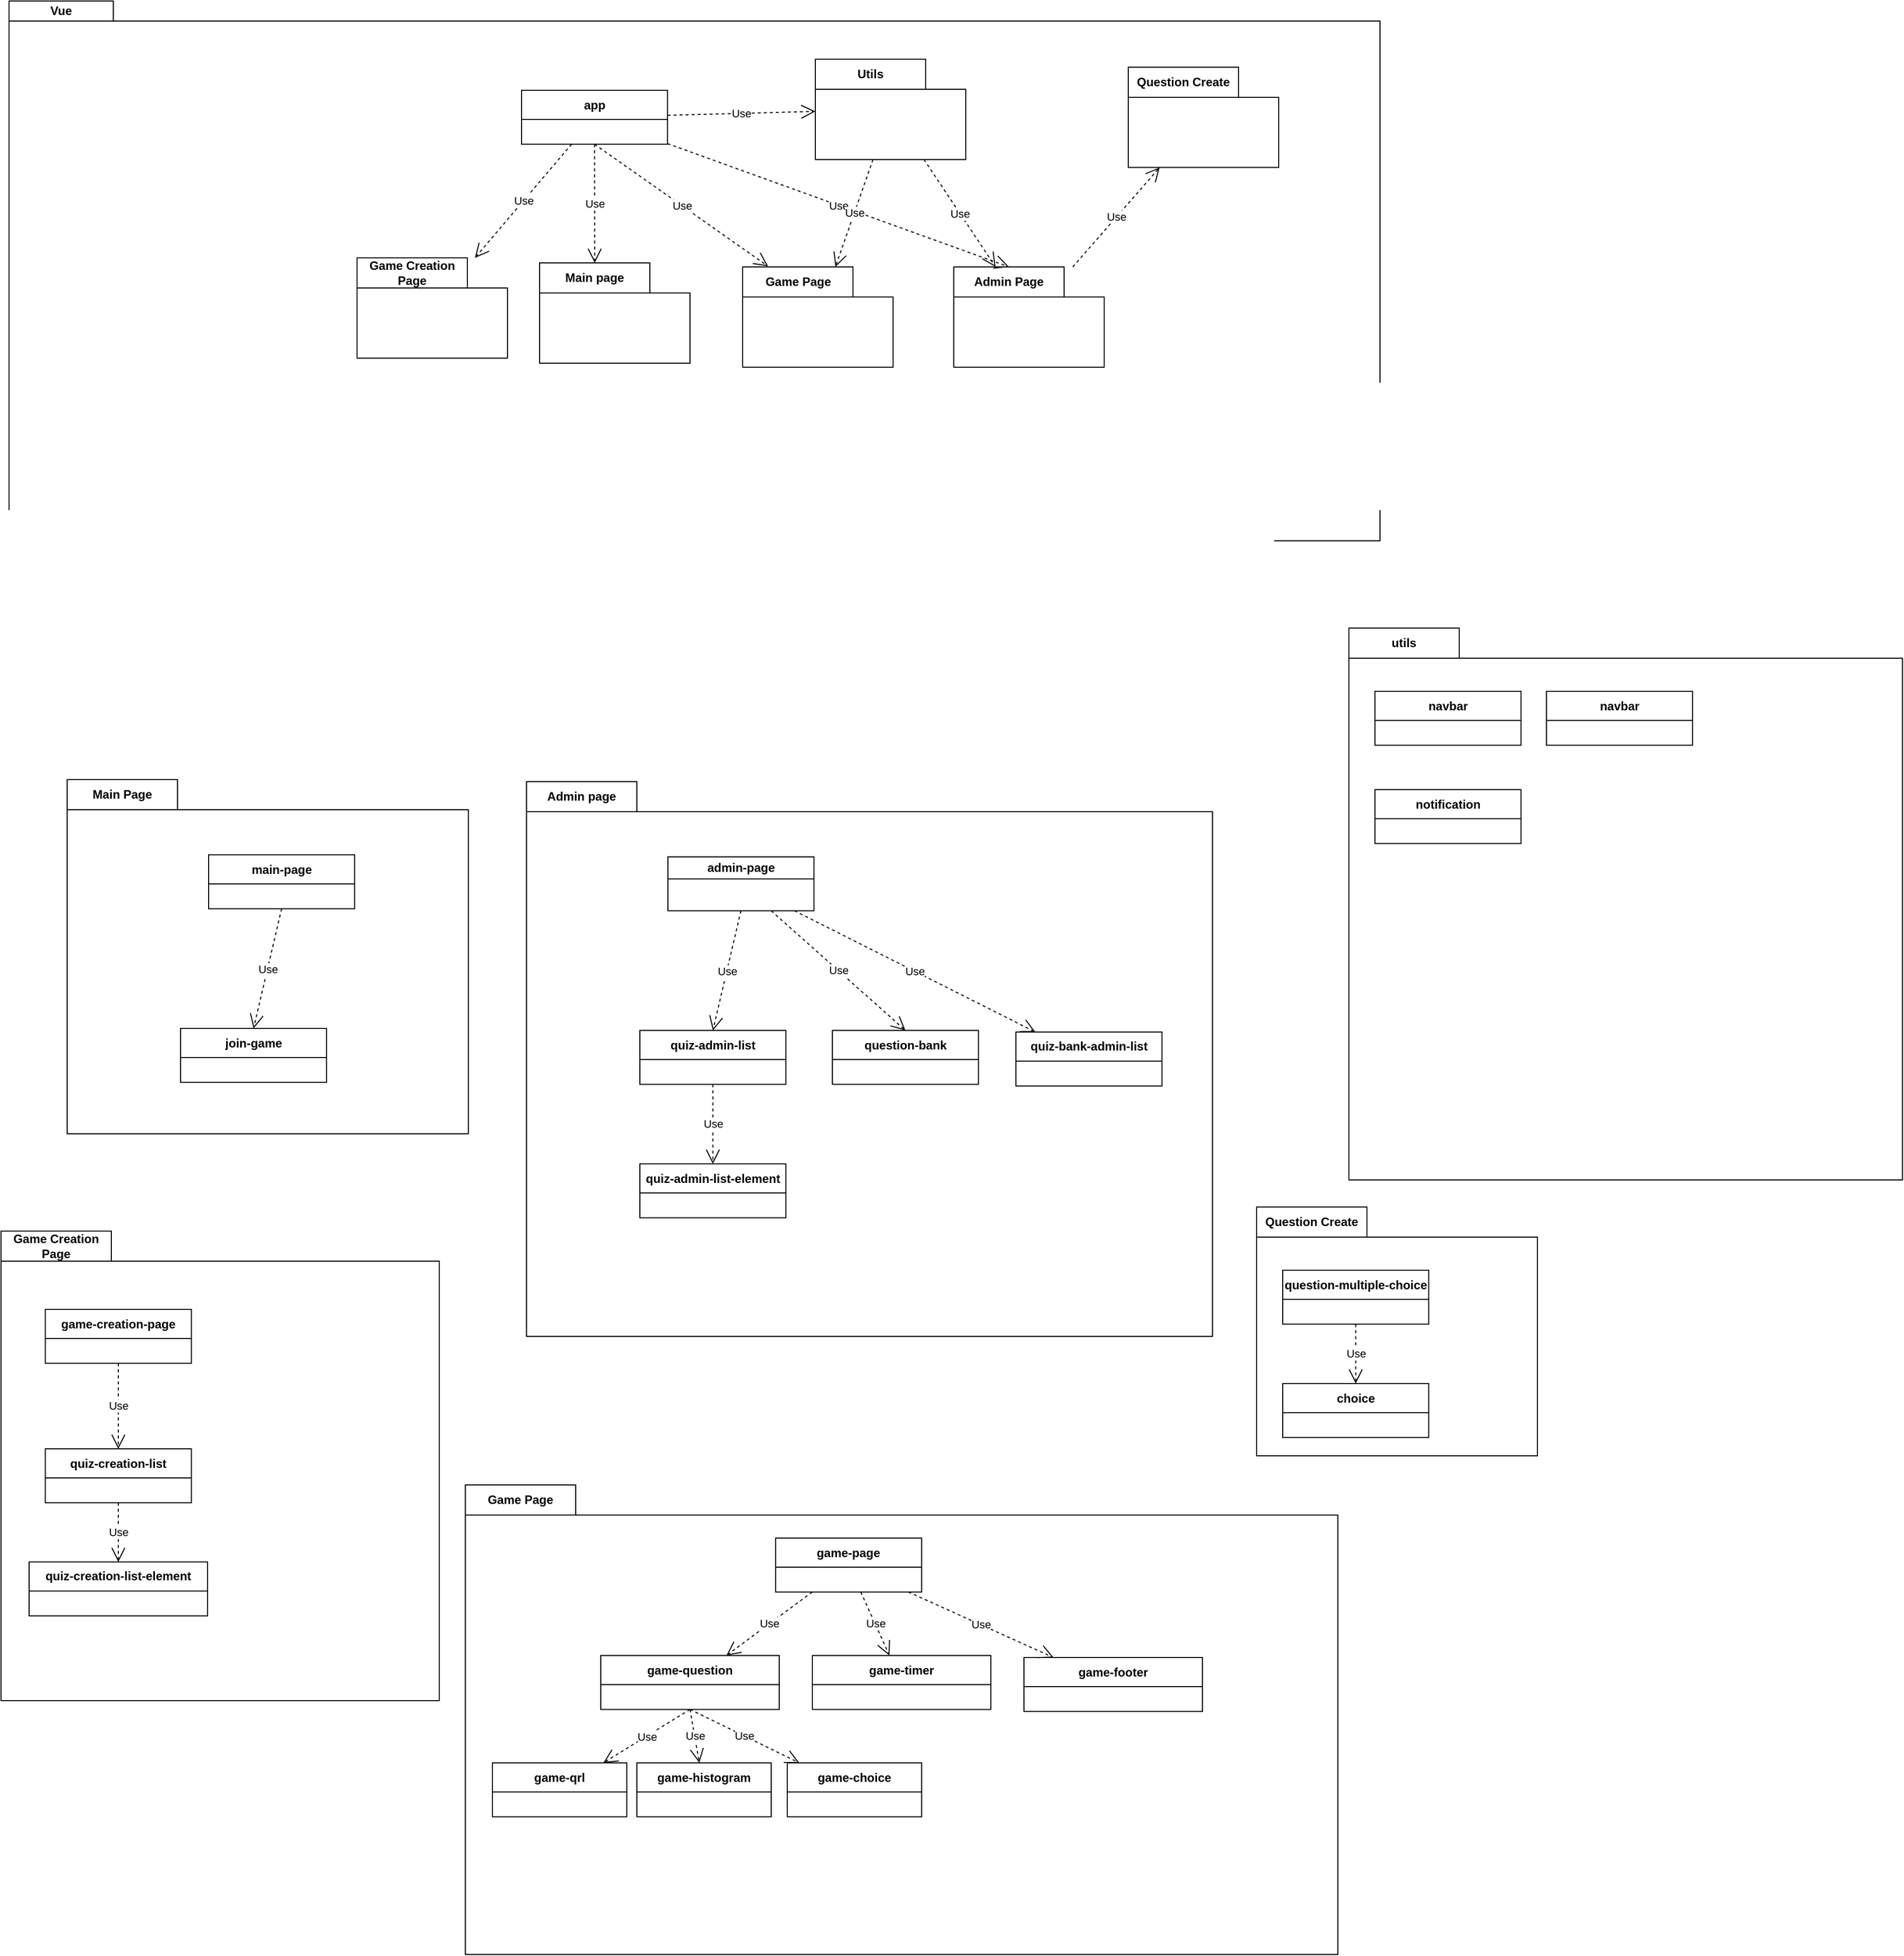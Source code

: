 <mxfile version="26.0.7">
  <diagram name="Page-1" id="VTYZQ3nmU_APvNgn6u0N">
    <mxGraphModel dx="2269" dy="1274" grid="0" gridSize="10" guides="1" tooltips="1" connect="1" arrows="1" fold="1" page="1" pageScale="1" pageWidth="5000" pageHeight="5000" math="0" shadow="0">
      <root>
        <mxCell id="0" />
        <mxCell id="1" parent="0" />
        <mxCell id="GFmlvdIAoADpp2P9gEfs-1" value="Vue" style="shape=folder;fontStyle=1;tabWidth=104;tabHeight=20;tabPosition=left;html=1;boundedLbl=1;labelInHeader=1;container=1;collapsible=0;whiteSpace=wrap;strokeColor=default;recursiveResize=0;" vertex="1" parent="1">
          <mxGeometry x="13" y="294" width="1367" height="538" as="geometry" />
        </mxCell>
        <mxCell id="GFmlvdIAoADpp2P9gEfs-47" value="Main page" style="shape=folder;fontStyle=1;tabWidth=110;tabHeight=30;tabPosition=left;html=1;boundedLbl=1;labelInHeader=1;container=1;collapsible=0;whiteSpace=wrap;" vertex="1" parent="GFmlvdIAoADpp2P9gEfs-1">
          <mxGeometry x="529" y="261" width="150" height="100" as="geometry" />
        </mxCell>
        <mxCell id="GFmlvdIAoADpp2P9gEfs-48" value="" style="html=1;strokeColor=none;resizeWidth=1;resizeHeight=1;fillColor=none;part=1;connectable=0;allowArrows=0;deletable=0;whiteSpace=wrap;" vertex="1" parent="GFmlvdIAoADpp2P9gEfs-47">
          <mxGeometry width="150" height="70" relative="1" as="geometry">
            <mxPoint y="30" as="offset" />
          </mxGeometry>
        </mxCell>
        <mxCell id="GFmlvdIAoADpp2P9gEfs-49" value="Admin Page" style="shape=folder;fontStyle=1;tabWidth=110;tabHeight=30;tabPosition=left;html=1;boundedLbl=1;labelInHeader=1;container=1;collapsible=0;whiteSpace=wrap;" vertex="1" parent="GFmlvdIAoADpp2P9gEfs-1">
          <mxGeometry x="942" y="265" width="150" height="100" as="geometry" />
        </mxCell>
        <mxCell id="GFmlvdIAoADpp2P9gEfs-50" value="" style="html=1;strokeColor=none;resizeWidth=1;resizeHeight=1;fillColor=none;part=1;connectable=0;allowArrows=0;deletable=0;whiteSpace=wrap;" vertex="1" parent="GFmlvdIAoADpp2P9gEfs-49">
          <mxGeometry width="150" height="70" relative="1" as="geometry">
            <mxPoint y="30" as="offset" />
          </mxGeometry>
        </mxCell>
        <mxCell id="GFmlvdIAoADpp2P9gEfs-56" value="app" style="swimlane;fontStyle=1;align=center;verticalAlign=middle;childLayout=stackLayout;horizontal=1;startSize=29;horizontalStack=0;resizeParent=1;resizeParentMax=0;resizeLast=0;collapsible=0;marginBottom=0;html=1;whiteSpace=wrap;" vertex="1" parent="GFmlvdIAoADpp2P9gEfs-1">
          <mxGeometry x="511" y="89" width="145.62" height="53.74" as="geometry" />
        </mxCell>
        <mxCell id="GFmlvdIAoADpp2P9gEfs-66" value="Use" style="endArrow=open;endSize=12;dashed=1;html=1;rounded=0;exitX=0.5;exitY=1;exitDx=0;exitDy=0;entryX=0;entryY=0;entryDx=55;entryDy=0;entryPerimeter=0;" edge="1" parent="GFmlvdIAoADpp2P9gEfs-1" source="GFmlvdIAoADpp2P9gEfs-56" target="GFmlvdIAoADpp2P9gEfs-47">
          <mxGeometry width="160" relative="1" as="geometry">
            <mxPoint x="361" y="341" as="sourcePoint" />
            <mxPoint x="521" y="341" as="targetPoint" />
          </mxGeometry>
        </mxCell>
        <mxCell id="GFmlvdIAoADpp2P9gEfs-68" value="Use" style="endArrow=open;endSize=12;dashed=1;html=1;rounded=0;entryX=0;entryY=0;entryDx=55;entryDy=0;entryPerimeter=0;" edge="1" parent="GFmlvdIAoADpp2P9gEfs-1" source="GFmlvdIAoADpp2P9gEfs-56" target="GFmlvdIAoADpp2P9gEfs-49">
          <mxGeometry width="160" relative="1" as="geometry">
            <mxPoint x="585" y="144" as="sourcePoint" />
            <mxPoint x="825" y="275" as="targetPoint" />
          </mxGeometry>
        </mxCell>
        <mxCell id="GFmlvdIAoADpp2P9gEfs-82" value="Utils" style="shape=folder;fontStyle=1;tabWidth=110;tabHeight=30;tabPosition=left;html=1;boundedLbl=1;labelInHeader=1;container=1;collapsible=0;whiteSpace=wrap;" vertex="1" parent="GFmlvdIAoADpp2P9gEfs-1">
          <mxGeometry x="804" y="58" width="150" height="100" as="geometry" />
        </mxCell>
        <mxCell id="GFmlvdIAoADpp2P9gEfs-83" value="" style="html=1;strokeColor=none;resizeWidth=1;resizeHeight=1;fillColor=none;part=1;connectable=0;allowArrows=0;deletable=0;whiteSpace=wrap;" vertex="1" parent="GFmlvdIAoADpp2P9gEfs-82">
          <mxGeometry width="150" height="70" relative="1" as="geometry">
            <mxPoint y="30" as="offset" />
          </mxGeometry>
        </mxCell>
        <mxCell id="GFmlvdIAoADpp2P9gEfs-87" value="Use" style="endArrow=open;endSize=12;dashed=1;html=1;rounded=0;" edge="1" parent="GFmlvdIAoADpp2P9gEfs-1" source="GFmlvdIAoADpp2P9gEfs-56" target="GFmlvdIAoADpp2P9gEfs-82">
          <mxGeometry width="160" relative="1" as="geometry">
            <mxPoint x="825" y="141" as="sourcePoint" />
            <mxPoint x="1165" y="264" as="targetPoint" />
          </mxGeometry>
        </mxCell>
        <mxCell id="GFmlvdIAoADpp2P9gEfs-88" value="Use" style="endArrow=open;endSize=12;dashed=1;html=1;rounded=0;" edge="1" parent="GFmlvdIAoADpp2P9gEfs-1" source="GFmlvdIAoADpp2P9gEfs-82" target="GFmlvdIAoADpp2P9gEfs-49">
          <mxGeometry width="160" relative="1" as="geometry">
            <mxPoint x="1160" y="207" as="sourcePoint" />
            <mxPoint x="1395" y="213" as="targetPoint" />
          </mxGeometry>
        </mxCell>
        <mxCell id="GFmlvdIAoADpp2P9gEfs-90" value="Question Create" style="shape=folder;fontStyle=1;tabWidth=110;tabHeight=30;tabPosition=left;html=1;boundedLbl=1;labelInHeader=1;container=1;collapsible=0;whiteSpace=wrap;" vertex="1" parent="GFmlvdIAoADpp2P9gEfs-1">
          <mxGeometry x="1116" y="66" width="150" height="99.87" as="geometry" />
        </mxCell>
        <mxCell id="GFmlvdIAoADpp2P9gEfs-91" value="" style="html=1;strokeColor=none;resizeWidth=1;resizeHeight=1;fillColor=none;part=1;connectable=0;allowArrows=0;deletable=0;whiteSpace=wrap;" vertex="1" parent="GFmlvdIAoADpp2P9gEfs-90">
          <mxGeometry width="150" height="69.909" relative="1" as="geometry">
            <mxPoint y="30" as="offset" />
          </mxGeometry>
        </mxCell>
        <mxCell id="GFmlvdIAoADpp2P9gEfs-92" value="Use" style="endArrow=open;endSize=12;dashed=1;html=1;rounded=0;" edge="1" parent="GFmlvdIAoADpp2P9gEfs-1" source="GFmlvdIAoADpp2P9gEfs-49" target="GFmlvdIAoADpp2P9gEfs-90">
          <mxGeometry width="160" relative="1" as="geometry">
            <mxPoint x="922" y="168" as="sourcePoint" />
            <mxPoint x="994" y="275" as="targetPoint" />
          </mxGeometry>
        </mxCell>
        <mxCell id="GFmlvdIAoADpp2P9gEfs-101" value="Game Creation Page" style="shape=folder;fontStyle=1;tabWidth=110;tabHeight=30;tabPosition=left;html=1;boundedLbl=1;labelInHeader=1;container=1;collapsible=0;whiteSpace=wrap;" vertex="1" parent="GFmlvdIAoADpp2P9gEfs-1">
          <mxGeometry x="347" y="256" width="150" height="100" as="geometry" />
        </mxCell>
        <mxCell id="GFmlvdIAoADpp2P9gEfs-102" value="" style="html=1;strokeColor=none;resizeWidth=1;resizeHeight=1;fillColor=none;part=1;connectable=0;allowArrows=0;deletable=0;whiteSpace=wrap;" vertex="1" parent="GFmlvdIAoADpp2P9gEfs-101">
          <mxGeometry width="150" height="70" relative="1" as="geometry">
            <mxPoint y="30" as="offset" />
          </mxGeometry>
        </mxCell>
        <mxCell id="GFmlvdIAoADpp2P9gEfs-103" value="Use" style="endArrow=open;endSize=12;dashed=1;html=1;rounded=0;" edge="1" parent="GFmlvdIAoADpp2P9gEfs-1" source="GFmlvdIAoADpp2P9gEfs-56" target="GFmlvdIAoADpp2P9gEfs-101">
          <mxGeometry width="160" relative="1" as="geometry">
            <mxPoint x="594" y="153" as="sourcePoint" />
            <mxPoint x="774" y="278" as="targetPoint" />
          </mxGeometry>
        </mxCell>
        <mxCell id="GFmlvdIAoADpp2P9gEfs-109" value="Game Page" style="shape=folder;fontStyle=1;tabWidth=110;tabHeight=30;tabPosition=left;html=1;boundedLbl=1;labelInHeader=1;container=1;collapsible=0;whiteSpace=wrap;" vertex="1" parent="GFmlvdIAoADpp2P9gEfs-1">
          <mxGeometry x="731.5" y="265" width="150" height="100" as="geometry" />
        </mxCell>
        <mxCell id="GFmlvdIAoADpp2P9gEfs-110" value="" style="html=1;strokeColor=none;resizeWidth=1;resizeHeight=1;fillColor=none;part=1;connectable=0;allowArrows=0;deletable=0;whiteSpace=wrap;" vertex="1" parent="GFmlvdIAoADpp2P9gEfs-109">
          <mxGeometry width="150" height="70" relative="1" as="geometry">
            <mxPoint y="30" as="offset" />
          </mxGeometry>
        </mxCell>
        <mxCell id="GFmlvdIAoADpp2P9gEfs-112" value="Use" style="endArrow=open;endSize=12;dashed=1;html=1;rounded=0;" edge="1" parent="GFmlvdIAoADpp2P9gEfs-1" source="GFmlvdIAoADpp2P9gEfs-82" target="GFmlvdIAoADpp2P9gEfs-109">
          <mxGeometry width="160" relative="1" as="geometry">
            <mxPoint x="610" y="148" as="sourcePoint" />
            <mxPoint x="767" y="274" as="targetPoint" />
          </mxGeometry>
        </mxCell>
        <mxCell id="GFmlvdIAoADpp2P9gEfs-111" value="Use" style="endArrow=open;endSize=12;dashed=1;html=1;rounded=0;entryX=0.169;entryY=-0.006;entryDx=0;entryDy=0;entryPerimeter=0;exitX=0.5;exitY=1;exitDx=0;exitDy=0;" edge="1" parent="GFmlvdIAoADpp2P9gEfs-1" source="GFmlvdIAoADpp2P9gEfs-56" target="GFmlvdIAoADpp2P9gEfs-109">
          <mxGeometry width="160" relative="1" as="geometry">
            <mxPoint x="421" y="-195" as="sourcePoint" />
            <mxPoint x="828" y="-58" as="targetPoint" />
          </mxGeometry>
        </mxCell>
        <mxCell id="GFmlvdIAoADpp2P9gEfs-51" value="Main Page" style="shape=folder;fontStyle=1;tabWidth=110;tabHeight=30;tabPosition=left;html=1;boundedLbl=1;labelInHeader=1;container=1;collapsible=0;whiteSpace=wrap;recursiveResize=0;" vertex="1" parent="1">
          <mxGeometry x="71" y="1070" width="400" height="353" as="geometry" />
        </mxCell>
        <mxCell id="GFmlvdIAoADpp2P9gEfs-52" value="" style="html=1;strokeColor=none;resizeWidth=1;resizeHeight=1;fillColor=none;part=1;connectable=0;allowArrows=0;deletable=0;whiteSpace=wrap;" vertex="1" parent="GFmlvdIAoADpp2P9gEfs-51">
          <mxGeometry width="454" height="318" relative="1" as="geometry">
            <mxPoint y="30" as="offset" />
          </mxGeometry>
        </mxCell>
        <mxCell id="GFmlvdIAoADpp2P9gEfs-29" value="main-page" style="swimlane;fontStyle=1;align=center;verticalAlign=middle;childLayout=stackLayout;horizontal=1;startSize=29;horizontalStack=0;resizeParent=1;resizeParentMax=0;resizeLast=0;collapsible=0;marginBottom=0;html=1;whiteSpace=wrap;" vertex="1" parent="GFmlvdIAoADpp2P9gEfs-51">
          <mxGeometry x="141" y="75" width="145.62" height="53.74" as="geometry" />
        </mxCell>
        <mxCell id="GFmlvdIAoADpp2P9gEfs-54" value="join-game" style="swimlane;fontStyle=1;align=center;verticalAlign=middle;childLayout=stackLayout;horizontal=1;startSize=29;horizontalStack=0;resizeParent=1;resizeParentMax=0;resizeLast=0;collapsible=0;marginBottom=0;html=1;whiteSpace=wrap;" vertex="1" parent="GFmlvdIAoADpp2P9gEfs-51">
          <mxGeometry x="113" y="248" width="145.62" height="53.74" as="geometry" />
        </mxCell>
        <mxCell id="GFmlvdIAoADpp2P9gEfs-55" value="Use" style="endArrow=open;endSize=12;dashed=1;html=1;rounded=0;exitX=0.5;exitY=1;exitDx=0;exitDy=0;entryX=0.5;entryY=0;entryDx=0;entryDy=0;" edge="1" parent="GFmlvdIAoADpp2P9gEfs-51" source="GFmlvdIAoADpp2P9gEfs-29" target="GFmlvdIAoADpp2P9gEfs-54">
          <mxGeometry width="160" relative="1" as="geometry">
            <mxPoint x="80" y="234" as="sourcePoint" />
            <mxPoint x="240" y="234" as="targetPoint" />
          </mxGeometry>
        </mxCell>
        <mxCell id="GFmlvdIAoADpp2P9gEfs-69" value="Admin page" style="shape=folder;fontStyle=1;tabWidth=110;tabHeight=30;tabPosition=left;html=1;boundedLbl=1;labelInHeader=1;container=1;collapsible=0;whiteSpace=wrap;recursiveResize=0;" vertex="1" parent="1">
          <mxGeometry x="529" y="1072" width="684" height="553" as="geometry" />
        </mxCell>
        <mxCell id="GFmlvdIAoADpp2P9gEfs-70" value="" style="html=1;strokeColor=none;resizeWidth=1;resizeHeight=1;fillColor=none;part=1;connectable=0;allowArrows=0;deletable=0;whiteSpace=wrap;" vertex="1" parent="GFmlvdIAoADpp2P9gEfs-69">
          <mxGeometry width="454" height="318" relative="1" as="geometry">
            <mxPoint y="30" as="offset" />
          </mxGeometry>
        </mxCell>
        <mxCell id="GFmlvdIAoADpp2P9gEfs-71" value="admin-page" style="swimlane;fontStyle=1;align=center;verticalAlign=middle;childLayout=stackLayout;horizontal=1;startSize=22;horizontalStack=0;resizeParent=1;resizeParentMax=0;resizeLast=0;collapsible=0;marginBottom=0;html=1;whiteSpace=wrap;" vertex="1" parent="GFmlvdIAoADpp2P9gEfs-69">
          <mxGeometry x="141" y="75" width="145.62" height="53.74" as="geometry" />
        </mxCell>
        <mxCell id="GFmlvdIAoADpp2P9gEfs-72" value="quiz-admin-list" style="swimlane;fontStyle=1;align=center;verticalAlign=middle;childLayout=stackLayout;horizontal=1;startSize=29;horizontalStack=0;resizeParent=1;resizeParentMax=0;resizeLast=0;collapsible=0;marginBottom=0;html=1;whiteSpace=wrap;" vertex="1" parent="GFmlvdIAoADpp2P9gEfs-69">
          <mxGeometry x="113" y="248" width="145.62" height="53.74" as="geometry" />
        </mxCell>
        <mxCell id="GFmlvdIAoADpp2P9gEfs-73" value="Use" style="endArrow=open;endSize=12;dashed=1;html=1;rounded=0;exitX=0.5;exitY=1;exitDx=0;exitDy=0;entryX=0.5;entryY=0;entryDx=0;entryDy=0;" edge="1" parent="GFmlvdIAoADpp2P9gEfs-69" source="GFmlvdIAoADpp2P9gEfs-71" target="GFmlvdIAoADpp2P9gEfs-72">
          <mxGeometry width="160" relative="1" as="geometry">
            <mxPoint x="80" y="234" as="sourcePoint" />
            <mxPoint x="240" y="234" as="targetPoint" />
          </mxGeometry>
        </mxCell>
        <mxCell id="GFmlvdIAoADpp2P9gEfs-75" value="question-bank" style="swimlane;fontStyle=1;align=center;verticalAlign=middle;childLayout=stackLayout;horizontal=1;startSize=29;horizontalStack=0;resizeParent=1;resizeParentMax=0;resizeLast=0;collapsible=0;marginBottom=0;html=1;whiteSpace=wrap;" vertex="1" parent="GFmlvdIAoADpp2P9gEfs-69">
          <mxGeometry x="305" y="248" width="145.62" height="53.74" as="geometry" />
        </mxCell>
        <mxCell id="GFmlvdIAoADpp2P9gEfs-77" value="Use" style="endArrow=open;endSize=12;dashed=1;html=1;rounded=0;exitX=0.5;exitY=1;exitDx=0;exitDy=0;" edge="1" parent="GFmlvdIAoADpp2P9gEfs-69" source="GFmlvdIAoADpp2P9gEfs-72" target="GFmlvdIAoADpp2P9gEfs-78">
          <mxGeometry width="160" relative="1" as="geometry">
            <mxPoint x="251" y="208" as="sourcePoint" />
            <mxPoint x="189" y="383" as="targetPoint" />
          </mxGeometry>
        </mxCell>
        <mxCell id="GFmlvdIAoADpp2P9gEfs-78" value="quiz-admin-list-element" style="swimlane;fontStyle=1;align=center;verticalAlign=middle;childLayout=stackLayout;horizontal=1;startSize=29;horizontalStack=0;resizeParent=1;resizeParentMax=0;resizeLast=0;collapsible=0;marginBottom=0;html=1;whiteSpace=wrap;" vertex="1" parent="GFmlvdIAoADpp2P9gEfs-69">
          <mxGeometry x="113" y="381" width="145.62" height="53.74" as="geometry" />
        </mxCell>
        <mxCell id="GFmlvdIAoADpp2P9gEfs-76" value="Use" style="endArrow=open;endSize=12;dashed=1;html=1;rounded=0;entryX=0.5;entryY=0;entryDx=0;entryDy=0;" edge="1" parent="GFmlvdIAoADpp2P9gEfs-69" source="GFmlvdIAoADpp2P9gEfs-71" target="GFmlvdIAoADpp2P9gEfs-75">
          <mxGeometry width="160" relative="1" as="geometry">
            <mxPoint x="214" y="125" as="sourcePoint" />
            <mxPoint x="196" y="258" as="targetPoint" />
          </mxGeometry>
        </mxCell>
        <mxCell id="GFmlvdIAoADpp2P9gEfs-142" value="quiz-bank-admin-list" style="swimlane;fontStyle=1;align=center;verticalAlign=middle;childLayout=stackLayout;horizontal=1;startSize=29;horizontalStack=0;resizeParent=1;resizeParentMax=0;resizeLast=0;collapsible=0;marginBottom=0;html=1;whiteSpace=wrap;" vertex="1" parent="GFmlvdIAoADpp2P9gEfs-69">
          <mxGeometry x="488" y="249.63" width="145.62" height="53.74" as="geometry" />
        </mxCell>
        <mxCell id="GFmlvdIAoADpp2P9gEfs-143" value="Use" style="endArrow=open;endSize=12;dashed=1;html=1;rounded=0;" edge="1" parent="GFmlvdIAoADpp2P9gEfs-69" source="GFmlvdIAoADpp2P9gEfs-71" target="GFmlvdIAoADpp2P9gEfs-142">
          <mxGeometry width="160" relative="1" as="geometry">
            <mxPoint x="254" y="139" as="sourcePoint" />
            <mxPoint x="388" y="258" as="targetPoint" />
          </mxGeometry>
        </mxCell>
        <mxCell id="GFmlvdIAoADpp2P9gEfs-84" value="utils" style="shape=folder;fontStyle=1;tabWidth=110;tabHeight=30;tabPosition=left;html=1;boundedLbl=1;labelInHeader=1;container=1;collapsible=0;whiteSpace=wrap;recursiveResize=0;" vertex="1" parent="1">
          <mxGeometry x="1349" y="919" width="552" height="550" as="geometry" />
        </mxCell>
        <mxCell id="GFmlvdIAoADpp2P9gEfs-85" value="" style="html=1;strokeColor=none;resizeWidth=1;resizeHeight=1;fillColor=none;part=1;connectable=0;allowArrows=0;deletable=0;whiteSpace=wrap;" vertex="1" parent="GFmlvdIAoADpp2P9gEfs-84">
          <mxGeometry width="552" height="395.5" relative="1" as="geometry">
            <mxPoint y="30" as="offset" />
          </mxGeometry>
        </mxCell>
        <mxCell id="GFmlvdIAoADpp2P9gEfs-58" value="navbar" style="swimlane;fontStyle=1;align=center;verticalAlign=middle;childLayout=stackLayout;horizontal=1;startSize=29;horizontalStack=0;resizeParent=1;resizeParentMax=0;resizeLast=0;collapsible=0;marginBottom=0;html=1;whiteSpace=wrap;" vertex="1" parent="GFmlvdIAoADpp2P9gEfs-84">
          <mxGeometry x="26" y="63" width="145.62" height="53.74" as="geometry" />
        </mxCell>
        <mxCell id="GFmlvdIAoADpp2P9gEfs-57" value="notification" style="swimlane;fontStyle=1;align=center;verticalAlign=middle;childLayout=stackLayout;horizontal=1;startSize=29;horizontalStack=0;resizeParent=1;resizeParentMax=0;resizeLast=0;collapsible=0;marginBottom=0;html=1;whiteSpace=wrap;" vertex="1" parent="GFmlvdIAoADpp2P9gEfs-84">
          <mxGeometry x="26" y="161" width="145.62" height="53.74" as="geometry" />
        </mxCell>
        <mxCell id="GFmlvdIAoADpp2P9gEfs-86" value="navbar" style="swimlane;fontStyle=1;align=center;verticalAlign=middle;childLayout=stackLayout;horizontal=1;startSize=29;horizontalStack=0;resizeParent=1;resizeParentMax=0;resizeLast=0;collapsible=0;marginBottom=0;html=1;whiteSpace=wrap;" vertex="1" parent="GFmlvdIAoADpp2P9gEfs-84">
          <mxGeometry x="197" y="63" width="145.62" height="53.74" as="geometry" />
        </mxCell>
        <mxCell id="GFmlvdIAoADpp2P9gEfs-94" value="Question Create" style="shape=folder;fontStyle=1;tabWidth=110;tabHeight=30;tabPosition=left;html=1;boundedLbl=1;labelInHeader=1;container=1;collapsible=0;whiteSpace=wrap;recursiveResize=0;" vertex="1" parent="1">
          <mxGeometry x="1257" y="1496" width="280" height="248" as="geometry" />
        </mxCell>
        <mxCell id="GFmlvdIAoADpp2P9gEfs-95" value="" style="html=1;strokeColor=none;resizeWidth=1;resizeHeight=1;fillColor=none;part=1;connectable=0;allowArrows=0;deletable=0;whiteSpace=wrap;" vertex="1" parent="GFmlvdIAoADpp2P9gEfs-94">
          <mxGeometry width="552" height="395.5" relative="1" as="geometry">
            <mxPoint y="30" as="offset" />
          </mxGeometry>
        </mxCell>
        <mxCell id="GFmlvdIAoADpp2P9gEfs-96" value="question-multiple-choice" style="swimlane;fontStyle=1;align=center;verticalAlign=middle;childLayout=stackLayout;horizontal=1;startSize=29;horizontalStack=0;resizeParent=1;resizeParentMax=0;resizeLast=0;collapsible=0;marginBottom=0;html=1;whiteSpace=wrap;" vertex="1" parent="GFmlvdIAoADpp2P9gEfs-94">
          <mxGeometry x="26" y="63" width="145.62" height="53.74" as="geometry" />
        </mxCell>
        <mxCell id="GFmlvdIAoADpp2P9gEfs-98" value="choice" style="swimlane;fontStyle=1;align=center;verticalAlign=middle;childLayout=stackLayout;horizontal=1;startSize=29;horizontalStack=0;resizeParent=1;resizeParentMax=0;resizeLast=0;collapsible=0;marginBottom=0;html=1;whiteSpace=wrap;" vertex="1" parent="GFmlvdIAoADpp2P9gEfs-94">
          <mxGeometry x="26" y="176" width="145.62" height="53.74" as="geometry" />
        </mxCell>
        <mxCell id="GFmlvdIAoADpp2P9gEfs-100" value="Use" style="endArrow=open;endSize=12;dashed=1;html=1;rounded=0;exitX=0.5;exitY=1;exitDx=0;exitDy=0;entryX=0.5;entryY=0;entryDx=0;entryDy=0;" edge="1" parent="GFmlvdIAoADpp2P9gEfs-94" source="GFmlvdIAoADpp2P9gEfs-96" target="GFmlvdIAoADpp2P9gEfs-98">
          <mxGeometry width="160" relative="1" as="geometry">
            <mxPoint x="31" y="104" as="sourcePoint" />
            <mxPoint x="191" y="104" as="targetPoint" />
          </mxGeometry>
        </mxCell>
        <mxCell id="GFmlvdIAoADpp2P9gEfs-104" value="Game Creation Page" style="shape=folder;fontStyle=1;tabWidth=110;tabHeight=30;tabPosition=left;html=1;boundedLbl=1;labelInHeader=1;container=1;collapsible=0;whiteSpace=wrap;" vertex="1" parent="1">
          <mxGeometry x="5" y="1520" width="437" height="468" as="geometry" />
        </mxCell>
        <mxCell id="GFmlvdIAoADpp2P9gEfs-105" value="" style="html=1;strokeColor=none;resizeWidth=1;resizeHeight=1;fillColor=none;part=1;connectable=0;allowArrows=0;deletable=0;whiteSpace=wrap;" vertex="1" parent="GFmlvdIAoADpp2P9gEfs-104">
          <mxGeometry width="437" height="327.6" relative="1" as="geometry">
            <mxPoint y="30" as="offset" />
          </mxGeometry>
        </mxCell>
        <mxCell id="GFmlvdIAoADpp2P9gEfs-106" value="quiz-creation-list" style="swimlane;fontStyle=1;align=center;verticalAlign=middle;childLayout=stackLayout;horizontal=1;startSize=29;horizontalStack=0;resizeParent=1;resizeParentMax=0;resizeLast=0;collapsible=0;marginBottom=0;html=1;whiteSpace=wrap;" vertex="1" parent="GFmlvdIAoADpp2P9gEfs-104">
          <mxGeometry x="44.19" y="217" width="145.62" height="53.74" as="geometry" />
        </mxCell>
        <mxCell id="GFmlvdIAoADpp2P9gEfs-107" value="quiz-creation-list-element" style="swimlane;fontStyle=1;align=center;verticalAlign=middle;childLayout=stackLayout;horizontal=1;startSize=29;horizontalStack=0;resizeParent=1;resizeParentMax=0;resizeLast=0;collapsible=0;marginBottom=0;html=1;whiteSpace=wrap;" vertex="1" parent="GFmlvdIAoADpp2P9gEfs-104">
          <mxGeometry x="28" y="329.74" width="178" height="53.74" as="geometry" />
        </mxCell>
        <mxCell id="GFmlvdIAoADpp2P9gEfs-108" value="Use" style="endArrow=open;endSize=12;dashed=1;html=1;rounded=0;" edge="1" parent="GFmlvdIAoADpp2P9gEfs-104" source="GFmlvdIAoADpp2P9gEfs-106" target="GFmlvdIAoADpp2P9gEfs-107">
          <mxGeometry width="160" relative="1" as="geometry">
            <mxPoint x="169" y="195" as="sourcePoint" />
            <mxPoint x="141" y="202" as="targetPoint" />
          </mxGeometry>
        </mxCell>
        <mxCell id="GFmlvdIAoADpp2P9gEfs-144" value="game-creation-page" style="swimlane;fontStyle=1;align=center;verticalAlign=middle;childLayout=stackLayout;horizontal=1;startSize=29;horizontalStack=0;resizeParent=1;resizeParentMax=0;resizeLast=0;collapsible=0;marginBottom=0;html=1;whiteSpace=wrap;" vertex="1" parent="GFmlvdIAoADpp2P9gEfs-104">
          <mxGeometry x="44.19" y="78" width="145.62" height="53.74" as="geometry" />
        </mxCell>
        <mxCell id="GFmlvdIAoADpp2P9gEfs-145" value="Use" style="endArrow=open;endSize=12;dashed=1;html=1;rounded=0;" edge="1" parent="GFmlvdIAoADpp2P9gEfs-104" source="GFmlvdIAoADpp2P9gEfs-144" target="GFmlvdIAoADpp2P9gEfs-106">
          <mxGeometry width="160" relative="1" as="geometry">
            <mxPoint x="127" y="281" as="sourcePoint" />
            <mxPoint x="127" y="340" as="targetPoint" />
          </mxGeometry>
        </mxCell>
        <mxCell id="GFmlvdIAoADpp2P9gEfs-113" value="Game Page" style="shape=folder;fontStyle=1;tabWidth=110;tabHeight=30;tabPosition=left;html=1;boundedLbl=1;labelInHeader=1;container=1;collapsible=0;whiteSpace=wrap;recursiveResize=0;" vertex="1" parent="1">
          <mxGeometry x="468" y="1773" width="870" height="468" as="geometry" />
        </mxCell>
        <mxCell id="GFmlvdIAoADpp2P9gEfs-114" value="" style="html=1;strokeColor=none;resizeWidth=1;resizeHeight=1;fillColor=none;part=1;connectable=0;allowArrows=0;deletable=0;whiteSpace=wrap;" vertex="1" parent="GFmlvdIAoADpp2P9gEfs-113">
          <mxGeometry width="437" height="327.6" relative="1" as="geometry">
            <mxPoint y="30" as="offset" />
          </mxGeometry>
        </mxCell>
        <mxCell id="GFmlvdIAoADpp2P9gEfs-115" value="game-page" style="swimlane;fontStyle=1;align=center;verticalAlign=middle;childLayout=stackLayout;horizontal=1;startSize=29;horizontalStack=0;resizeParent=1;resizeParentMax=0;resizeLast=0;collapsible=0;marginBottom=0;html=1;whiteSpace=wrap;" vertex="1" parent="GFmlvdIAoADpp2P9gEfs-113">
          <mxGeometry x="309.38" y="53.0" width="145.62" height="53.74" as="geometry" />
        </mxCell>
        <mxCell id="GFmlvdIAoADpp2P9gEfs-116" value="game-question" style="swimlane;fontStyle=1;align=center;verticalAlign=middle;childLayout=stackLayout;horizontal=1;startSize=29;horizontalStack=0;resizeParent=1;resizeParentMax=0;resizeLast=0;collapsible=0;marginBottom=0;html=1;whiteSpace=wrap;" vertex="1" parent="GFmlvdIAoADpp2P9gEfs-113">
          <mxGeometry x="135" y="170" width="178" height="53.74" as="geometry" />
        </mxCell>
        <mxCell id="GFmlvdIAoADpp2P9gEfs-117" value="Use" style="endArrow=open;endSize=12;dashed=1;html=1;rounded=0;" edge="1" parent="GFmlvdIAoADpp2P9gEfs-113" source="GFmlvdIAoADpp2P9gEfs-115" target="GFmlvdIAoADpp2P9gEfs-116">
          <mxGeometry width="160" relative="1" as="geometry">
            <mxPoint x="169" y="195" as="sourcePoint" />
            <mxPoint x="141" y="202" as="targetPoint" />
          </mxGeometry>
        </mxCell>
        <mxCell id="GFmlvdIAoADpp2P9gEfs-120" value="game-qrl" style="swimlane;fontStyle=1;align=center;verticalAlign=middle;childLayout=stackLayout;horizontal=1;startSize=29;horizontalStack=0;resizeParent=1;resizeParentMax=0;resizeLast=0;collapsible=0;marginBottom=0;html=1;whiteSpace=wrap;" vertex="1" parent="GFmlvdIAoADpp2P9gEfs-113">
          <mxGeometry x="27" y="277" width="134" height="53.74" as="geometry" />
        </mxCell>
        <mxCell id="GFmlvdIAoADpp2P9gEfs-121" value="Use" style="endArrow=open;endSize=12;dashed=1;html=1;rounded=0;exitX=0.5;exitY=1;exitDx=0;exitDy=0;" edge="1" parent="GFmlvdIAoADpp2P9gEfs-113" source="GFmlvdIAoADpp2P9gEfs-116" target="GFmlvdIAoADpp2P9gEfs-120">
          <mxGeometry width="160" relative="1" as="geometry">
            <mxPoint x="125" y="224" as="sourcePoint" />
            <mxPoint x="96" y="287" as="targetPoint" />
          </mxGeometry>
        </mxCell>
        <mxCell id="GFmlvdIAoADpp2P9gEfs-123" value="game-histogram" style="swimlane;fontStyle=1;align=center;verticalAlign=middle;childLayout=stackLayout;horizontal=1;startSize=29;horizontalStack=0;resizeParent=1;resizeParentMax=0;resizeLast=0;collapsible=0;marginBottom=0;html=1;whiteSpace=wrap;" vertex="1" parent="GFmlvdIAoADpp2P9gEfs-113">
          <mxGeometry x="171" y="277" width="134" height="53.74" as="geometry" />
        </mxCell>
        <mxCell id="GFmlvdIAoADpp2P9gEfs-124" value="game-choice" style="swimlane;fontStyle=1;align=center;verticalAlign=middle;childLayout=stackLayout;horizontal=1;startSize=29;horizontalStack=0;resizeParent=1;resizeParentMax=0;resizeLast=0;collapsible=0;marginBottom=0;html=1;whiteSpace=wrap;" vertex="1" parent="GFmlvdIAoADpp2P9gEfs-113">
          <mxGeometry x="321" y="277" width="134" height="53.74" as="geometry" />
        </mxCell>
        <mxCell id="GFmlvdIAoADpp2P9gEfs-125" value="Use" style="endArrow=open;endSize=12;dashed=1;html=1;rounded=0;exitX=0.5;exitY=1;exitDx=0;exitDy=0;" edge="1" parent="GFmlvdIAoADpp2P9gEfs-113" source="GFmlvdIAoADpp2P9gEfs-116" target="GFmlvdIAoADpp2P9gEfs-123">
          <mxGeometry width="160" relative="1" as="geometry">
            <mxPoint x="256" y="227" as="sourcePoint" />
            <mxPoint x="518" y="227" as="targetPoint" />
          </mxGeometry>
        </mxCell>
        <mxCell id="GFmlvdIAoADpp2P9gEfs-126" value="Use" style="endArrow=open;endSize=12;dashed=1;html=1;rounded=0;exitX=0.5;exitY=1;exitDx=0;exitDy=0;" edge="1" parent="GFmlvdIAoADpp2P9gEfs-113" source="GFmlvdIAoADpp2P9gEfs-116" target="GFmlvdIAoADpp2P9gEfs-124">
          <mxGeometry width="160" relative="1" as="geometry">
            <mxPoint x="211" y="205" as="sourcePoint" />
            <mxPoint x="518" y="227" as="targetPoint" />
          </mxGeometry>
        </mxCell>
        <mxCell id="GFmlvdIAoADpp2P9gEfs-138" value="game-timer" style="swimlane;fontStyle=1;align=center;verticalAlign=middle;childLayout=stackLayout;horizontal=1;startSize=29;horizontalStack=0;resizeParent=1;resizeParentMax=0;resizeLast=0;collapsible=0;marginBottom=0;html=1;whiteSpace=wrap;" vertex="1" parent="GFmlvdIAoADpp2P9gEfs-113">
          <mxGeometry x="346" y="170" width="178" height="53.74" as="geometry" />
        </mxCell>
        <mxCell id="GFmlvdIAoADpp2P9gEfs-139" value="Use" style="endArrow=open;endSize=12;dashed=1;html=1;rounded=0;" edge="1" parent="GFmlvdIAoADpp2P9gEfs-113" source="GFmlvdIAoADpp2P9gEfs-115" target="GFmlvdIAoADpp2P9gEfs-138">
          <mxGeometry width="160" relative="1" as="geometry">
            <mxPoint x="397" y="85" as="sourcePoint" />
            <mxPoint x="270" y="180" as="targetPoint" />
          </mxGeometry>
        </mxCell>
        <mxCell id="GFmlvdIAoADpp2P9gEfs-140" value="game-footer" style="swimlane;fontStyle=1;align=center;verticalAlign=middle;childLayout=stackLayout;horizontal=1;startSize=29;horizontalStack=0;resizeParent=1;resizeParentMax=0;resizeLast=0;collapsible=0;marginBottom=0;html=1;whiteSpace=wrap;" vertex="1" parent="GFmlvdIAoADpp2P9gEfs-113">
          <mxGeometry x="557" y="172" width="178" height="53.74" as="geometry" />
        </mxCell>
        <mxCell id="GFmlvdIAoADpp2P9gEfs-141" value="Use" style="endArrow=open;endSize=12;dashed=1;html=1;rounded=0;" edge="1" parent="GFmlvdIAoADpp2P9gEfs-113" source="GFmlvdIAoADpp2P9gEfs-115" target="GFmlvdIAoADpp2P9gEfs-140">
          <mxGeometry width="160" relative="1" as="geometry">
            <mxPoint x="404" y="117" as="sourcePoint" />
            <mxPoint x="433" y="180" as="targetPoint" />
          </mxGeometry>
        </mxCell>
      </root>
    </mxGraphModel>
  </diagram>
</mxfile>
